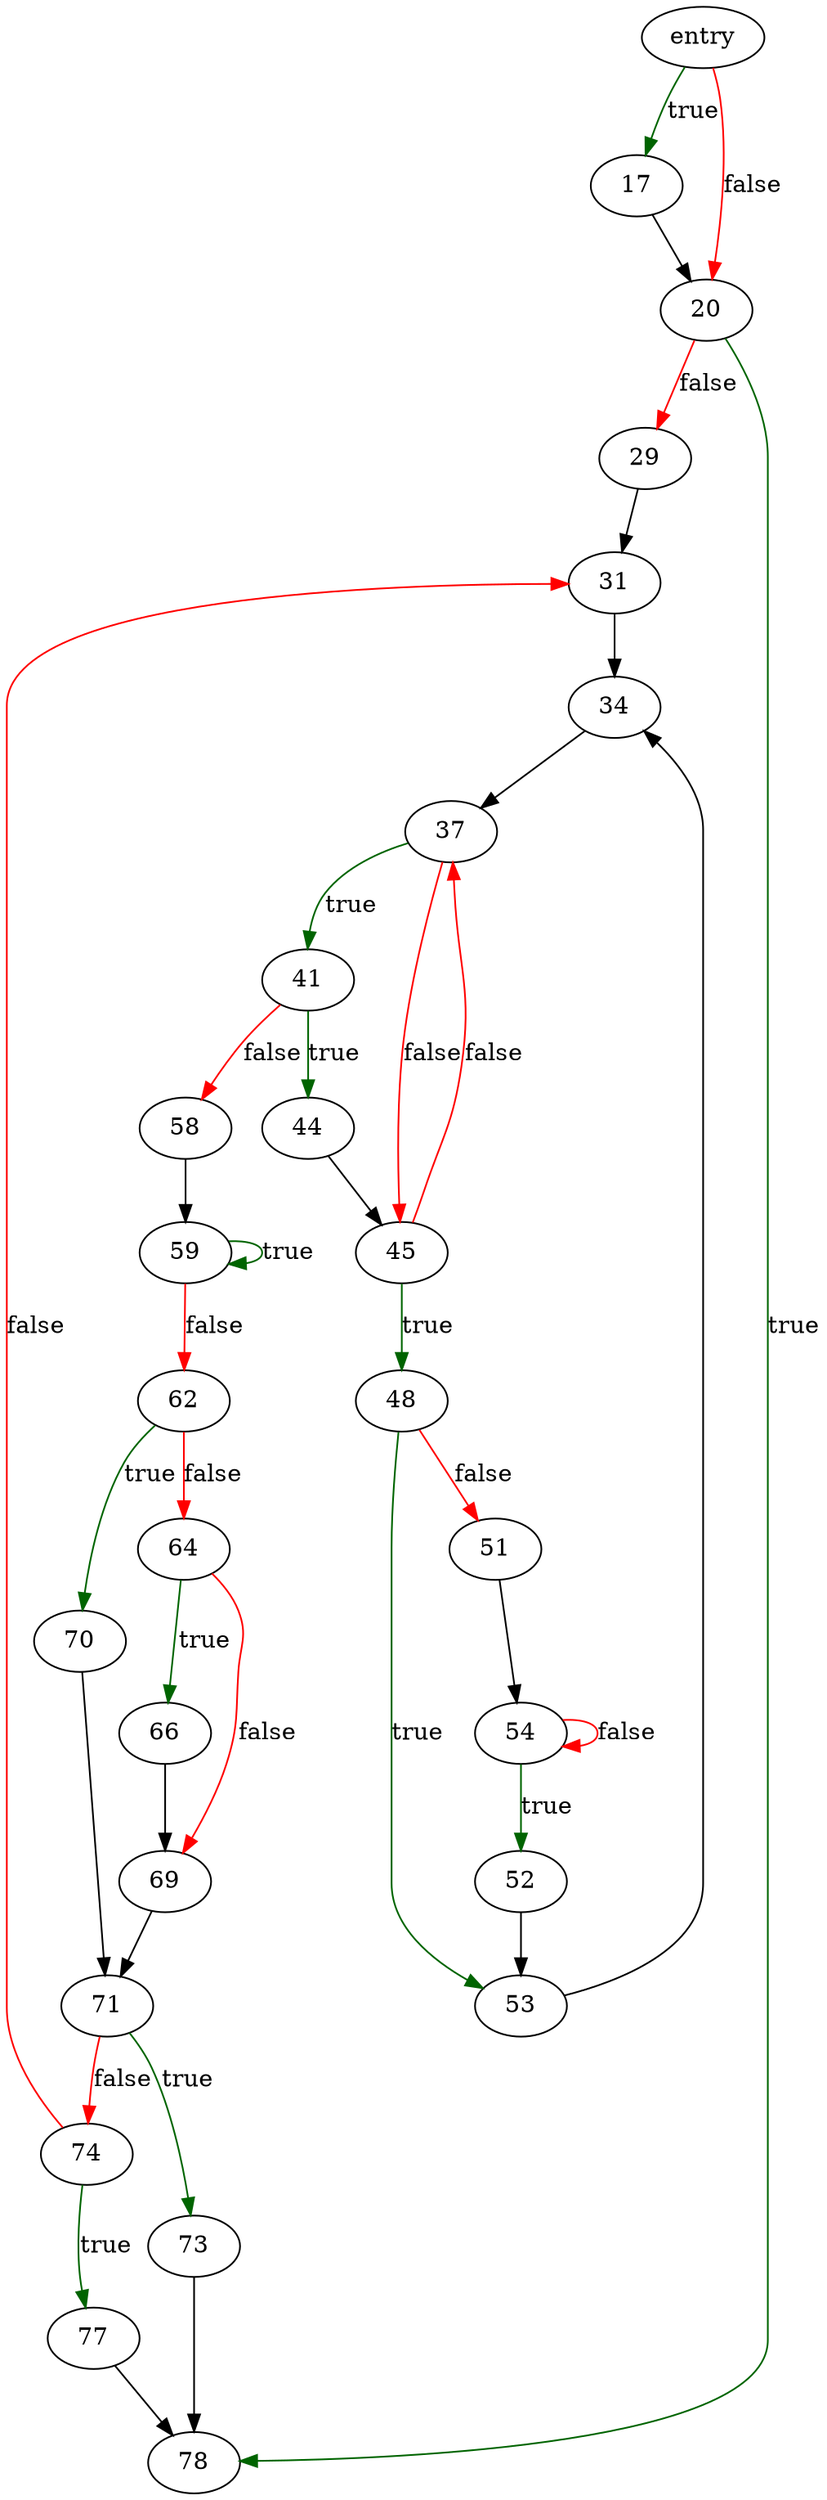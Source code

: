 digraph "mp_factor_using_pollard_rho" {
	// Node definitions.
	3 [label=entry];
	17;
	20;
	29;
	31;
	34;
	37;
	41;
	44;
	45;
	48;
	51;
	52;
	53;
	54;
	58;
	59;
	62;
	64;
	66;
	69;
	70;
	71;
	73;
	74;
	77;
	78;

	// Edge definitions.
	3 -> 17 [
		color=darkgreen
		label=true
	];
	3 -> 20 [
		color=red
		label=false
	];
	17 -> 20;
	20 -> 29 [
		color=red
		label=false
	];
	20 -> 78 [
		color=darkgreen
		label=true
	];
	29 -> 31;
	31 -> 34;
	34 -> 37;
	37 -> 41 [
		color=darkgreen
		label=true
	];
	37 -> 45 [
		color=red
		label=false
	];
	41 -> 44 [
		color=darkgreen
		label=true
	];
	41 -> 58 [
		color=red
		label=false
	];
	44 -> 45;
	45 -> 37 [
		color=red
		label=false
	];
	45 -> 48 [
		color=darkgreen
		label=true
	];
	48 -> 51 [
		color=red
		label=false
	];
	48 -> 53 [
		color=darkgreen
		label=true
	];
	51 -> 54;
	52 -> 53;
	53 -> 34;
	54 -> 52 [
		color=darkgreen
		label=true
	];
	54 -> 54 [
		color=red
		label=false
	];
	58 -> 59;
	59 -> 59 [
		color=darkgreen
		label=true
	];
	59 -> 62 [
		color=red
		label=false
	];
	62 -> 64 [
		color=red
		label=false
	];
	62 -> 70 [
		color=darkgreen
		label=true
	];
	64 -> 66 [
		color=darkgreen
		label=true
	];
	64 -> 69 [
		color=red
		label=false
	];
	66 -> 69;
	69 -> 71;
	70 -> 71;
	71 -> 73 [
		color=darkgreen
		label=true
	];
	71 -> 74 [
		color=red
		label=false
	];
	73 -> 78;
	74 -> 31 [
		color=red
		label=false
	];
	74 -> 77 [
		color=darkgreen
		label=true
	];
	77 -> 78;
}